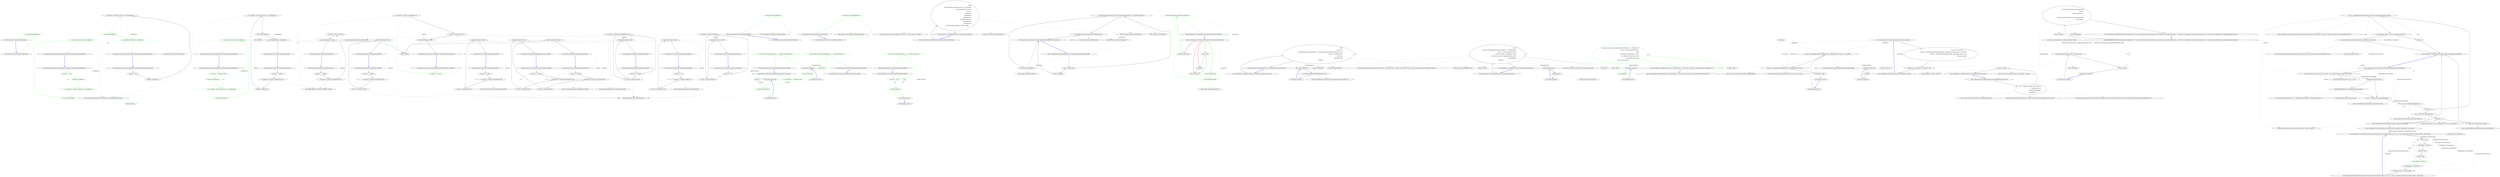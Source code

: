 digraph  {
d1 [cluster="Humanizer.Bytes.FluentCreation.Bits(long)", color=green, community=0, label="0: return ByteSize.FromBits(val);", span="11-11"];
d0 [cluster="Humanizer.Bytes.FluentCreation.Bits(long)", label="Entry Humanizer.Bytes.FluentCreation.Bits(long)", span="9-9"];
d2 [cluster="Humanizer.Bytes.FluentCreation.Bits(long)", label="Exit Humanizer.Bytes.FluentCreation.Bits(long)", span="9-9"];
d3 [cluster="Humanizer.Bytes.ByteSize.FromBits(long)", label="Entry Humanizer.Bytes.ByteSize.FromBits(long)", span="116-116"];
d5 [cluster="Humanizer.Bytes.FluentCreation.Bytes(double)", color=green, community=0, label="0: return ByteSize.FromBytes(val);", span="15-15"];
d4 [cluster="Humanizer.Bytes.FluentCreation.Bytes(double)", label="Entry Humanizer.Bytes.FluentCreation.Bytes(double)", span="13-13"];
d6 [cluster="Humanizer.Bytes.FluentCreation.Bytes(double)", label="Exit Humanizer.Bytes.FluentCreation.Bytes(double)", span="13-13"];
d7 [cluster="Humanizer.Bytes.ByteSize.FromBytes(double)", label="Entry Humanizer.Bytes.ByteSize.FromBytes(double)", span="121-121"];
d9 [cluster="Humanizer.Bytes.FluentCreation.Kilobytes(double)", color=green, community=0, label="0: return ByteSize.FromKiloBytes(val);", span="19-19"];
d8 [cluster="Humanizer.Bytes.FluentCreation.Kilobytes(double)", label="Entry Humanizer.Bytes.FluentCreation.Kilobytes(double)", span="17-17"];
d10 [cluster="Humanizer.Bytes.FluentCreation.Kilobytes(double)", label="Exit Humanizer.Bytes.FluentCreation.Kilobytes(double)", span="17-17"];
d11 [cluster="Humanizer.Bytes.ByteSize.FromKiloBytes(double)", label="Entry Humanizer.Bytes.ByteSize.FromKiloBytes(double)", span="126-126"];
m2_155 [cluster="System.Collections.Generic.IEnumerable<TSource>.Contains<TSource>(TSource)", file="OptionSpecification.cs", label="Entry System.Collections.Generic.IEnumerable<TSource>.Contains<TSource>(TSource)", span="0-0"];
m2_17 [cluster="Unk.SingleOrDefault", file="OptionSpecification.cs", label="Entry Unk.SingleOrDefault", span=""];
m2_92 [cluster="CommandLine.Core.ReflectionExtensions.IsMutable(System.Type)", file="OptionSpecification.cs", label="Entry CommandLine.Core.ReflectionExtensions.IsMutable(System.Type)", span="143-143"];
m2_93 [cluster="CommandLine.Core.ReflectionExtensions.IsMutable(System.Type)", file="OptionSpecification.cs", label="Func<bool> isMutable = () => {\r\n                var props = type.GetProperties(BindingFlags.Public | BindingFlags.Instance).Any(p => p.CanWrite);\r\n                var fields = type.GetFields(BindingFlags.Public | BindingFlags.Instance).Any();\r\n                return props || fields;\r\n            }", span="145-149"];
m2_94 [cluster="CommandLine.Core.ReflectionExtensions.IsMutable(System.Type)", file="OptionSpecification.cs", label="return type != typeof(object) ? isMutable() : true;", span="150-150"];
m2_95 [cluster="CommandLine.Core.ReflectionExtensions.IsMutable(System.Type)", file="OptionSpecification.cs", label="Exit CommandLine.Core.ReflectionExtensions.IsMutable(System.Type)", span="143-143"];
m2_102 [cluster="System.Type.GetFields(System.Reflection.BindingFlags)", file="OptionSpecification.cs", label="Entry System.Type.GetFields(System.Reflection.BindingFlags)", span="0-0"];
m2_152 [cluster="CommandLine.Core.ReflectionExtensions.IsPrimitiveEx(System.Type)", file="OptionSpecification.cs", label="Entry CommandLine.Core.ReflectionExtensions.IsPrimitiveEx(System.Type)", span="201-201"];
m2_153 [cluster="CommandLine.Core.ReflectionExtensions.IsPrimitiveEx(System.Type)", file="OptionSpecification.cs", label="return\r\n                   (type.GetTypeInfo().IsValueType && type != typeof(Guid))\r\n                || type.GetTypeInfo().IsPrimitive\r\n                || new [] { \r\n                     typeof(string)\r\n                    ,typeof(decimal)\r\n                    ,typeof(DateTime)\r\n                    ,typeof(DateTimeOffset)\r\n                    ,typeof(TimeSpan)\r\n                   }.Contains(type)\r\n                || Convert.GetTypeCode(type) != TypeCode.Object;", span="203-213"];
m2_154 [cluster="CommandLine.Core.ReflectionExtensions.IsPrimitiveEx(System.Type)", file="OptionSpecification.cs", label="Exit CommandLine.Core.ReflectionExtensions.IsPrimitiveEx(System.Type)", span="201-201"];
m2_6 [cluster="Unk.>", file="OptionSpecification.cs", label="Entry Unk.>", span=""];
m2_83 [cluster="CommandLine.Core.ReflectionExtensions.GetDefaultValue(System.Type)", file="OptionSpecification.cs", label="Entry CommandLine.Core.ReflectionExtensions.GetDefaultValue(System.Type)", span="134-134"];
m2_85 [cluster="CommandLine.Core.ReflectionExtensions.GetDefaultValue(System.Type)", file="OptionSpecification.cs", label="return e.Compile()();", span="140-140"];
m2_84 [cluster="CommandLine.Core.ReflectionExtensions.GetDefaultValue(System.Type)", file="OptionSpecification.cs", label="var e = Expression.Lambda<Func<object>>(\r\n                Expression.Convert(\r\n                    Expression.Default(type),\r\n                    typeof(object)))", span="136-139"];
m2_86 [cluster="CommandLine.Core.ReflectionExtensions.GetDefaultValue(System.Type)", file="OptionSpecification.cs", label="Exit CommandLine.Core.ReflectionExtensions.GetDefaultValue(System.Type)", span="134-134"];
m2_7 [cluster="Unk.Any", file="OptionSpecification.cs", label="Entry Unk.Any", span=""];
m2_8 [cluster="Unk.First", file="OptionSpecification.cs", label="Entry Unk.First", span=""];
m2_53 [cluster="Unk.Where", file="OptionSpecification.cs", label="Entry Unk.Where", span=""];
m2_26 [cluster="Unk.Create", file="OptionSpecification.cs", label="Entry Unk.Create", span=""];
m2_39 [cluster="System.Type.SafeGetInterfaces()", file="OptionSpecification.cs", label="Entry System.Type.SafeGetInterfaces()", span="66-66"];
m2_40 [cluster="System.Type.GetTypeInfo()", file="OptionSpecification.cs", label="Entry System.Type.GetTypeInfo()", span="218-218"];
m2_18 [cluster="Unk.ToMaybe", file="OptionSpecification.cs", label="Entry Unk.ToMaybe", span=""];
m2_4 [cluster="System.Collections.Generic.IEnumerable<TSource>.SelectMany<TSource, TResult>(System.Func<TSource, System.Collections.Generic.IEnumerable<TResult>>)", file="OptionSpecification.cs", label="Entry System.Collections.Generic.IEnumerable<TSource>.SelectMany<TSource, TResult>(System.Func<TSource, System.Collections.Generic.IEnumerable<TResult>>)", span="0-0"];
m2_14 [cluster="CommandLine.Core.ReflectionExtensions.GetVerbSpecification(System.Type)", file="OptionSpecification.cs", label="Entry CommandLine.Core.ReflectionExtensions.GetVerbSpecification(System.Type)", span="27-27"];
m2_15 [cluster="CommandLine.Core.ReflectionExtensions.GetVerbSpecification(System.Type)", file="OptionSpecification.cs", label="return\r\n                (from attr in\r\n                 type.FlattenHierarchy().SelectMany(x => x.GetCustomAttributes(typeof(VerbAttribute), true))\r\n                 let vattr = (VerbAttribute)attr\r\n                 select vattr)\r\n                    .SingleOrDefault()\r\n                    .ToMaybe();", span="29-35"];
m2_16 [cluster="CommandLine.Core.ReflectionExtensions.GetVerbSpecification(System.Type)", file="OptionSpecification.cs", label="Exit CommandLine.Core.ReflectionExtensions.GetVerbSpecification(System.Type)", span="27-27"];
m2_9 [cluster="Unk.selector", file="OptionSpecification.cs", label="Entry Unk.selector", span=""];
m2_55 [cluster="lambda expression", file="OptionSpecification.cs", label="Entry lambda expression", span="90-94"];
m2_10 [cluster="lambda expression", file="OptionSpecification.cs", label="Entry lambda expression", span="18-18"];
m2_11 [cluster="lambda expression", color=green, community=0, file="OptionSpecification.cs", label="0: x.GetProperties()", span="18-18"];
m2_12 [cluster="lambda expression", file="OptionSpecification.cs", label="Exit lambda expression", span="18-18"];
m2_97 [cluster="lambda expression", file="OptionSpecification.cs", label="var props = type.GetProperties(BindingFlags.Public | BindingFlags.Instance).Any(p => p.CanWrite)", span="146-146"];
m2_56 [cluster="lambda expression", file="OptionSpecification.cs", label="specProp.Property.SetValue(current, selector(specProp))", span="92-92"];
m2_28 [cluster="lambda expression", file="OptionSpecification.cs", label="x.GetProperties()", span="41-41"];
m2_19 [cluster="lambda expression", file="OptionSpecification.cs", label="Entry lambda expression", span="31-31"];
m2_27 [cluster="lambda expression", file="OptionSpecification.cs", label="Entry lambda expression", span="41-41"];
m2_96 [cluster="lambda expression", file="OptionSpecification.cs", label="Entry lambda expression", span="145-149"];
m2_98 [cluster="lambda expression", file="OptionSpecification.cs", label="var fields = type.GetFields(BindingFlags.Public | BindingFlags.Instance).Any()", span="147-147"];
m2_104 [cluster="lambda expression", file="OptionSpecification.cs", label="Entry lambda expression", span="146-146"];
m2_99 [cluster="lambda expression", file="OptionSpecification.cs", label="return props || fields;", span="148-148"];
m2_57 [cluster="lambda expression", file="OptionSpecification.cs", label="return instance;", span="93-93"];
m2_29 [cluster="lambda expression", file="OptionSpecification.cs", label="Exit lambda expression", span="41-41"];
m2_21 [cluster="lambda expression", file="OptionSpecification.cs", label="Exit lambda expression", span="31-31"];
m2_20 [cluster="lambda expression", file="OptionSpecification.cs", label="x.GetCustomAttributes(typeof(VerbAttribute), true)", span="31-31"];
m2_100 [cluster="lambda expression", file="OptionSpecification.cs", label="Exit lambda expression", span="145-149"];
m2_106 [cluster="lambda expression", file="OptionSpecification.cs", label="Exit lambda expression", span="146-146"];
m2_105 [cluster="lambda expression", file="OptionSpecification.cs", label="p.CanWrite", span="146-146"];
m2_58 [cluster="lambda expression", file="OptionSpecification.cs", label="Exit lambda expression", span="90-94"];
m2_103 [cluster="System.Collections.Generic.IEnumerable<TSource>.Any<TSource>()", file="OptionSpecification.cs", label="Entry System.Collections.Generic.IEnumerable<TSource>.Any<TSource>()", span="0-0"];
m2_22 [cluster="System.Reflection.MemberInfo.GetCustomAttributes(System.Type, bool)", file="OptionSpecification.cs", label="Entry System.Reflection.MemberInfo.GetCustomAttributes(System.Type, bool)", span="0-0"];
m2_91 [cluster="System.Func<TResult>.Invoke()", file="OptionSpecification.cs", label="Entry System.Func<TResult>.Invoke()", span="0-0"];
m2_87 [cluster="System.Linq.Expressions.Expression.Default(System.Type)", file="OptionSpecification.cs", label="Entry System.Linq.Expressions.Expression.Default(System.Type)", span="0-0"];
m2_88 [cluster="System.Linq.Expressions.Expression.Convert(System.Linq.Expressions.Expression, System.Type)", file="OptionSpecification.cs", label="Entry System.Linq.Expressions.Expression.Convert(System.Linq.Expressions.Expression, System.Type)", span="0-0"];
m2_107 [cluster="CommandLine.Core.ReflectionExtensions.CreateDefaultForImmutable(System.Type)", file="OptionSpecification.cs", label="Entry CommandLine.Core.ReflectionExtensions.CreateDefaultForImmutable(System.Type)", span="153-153"];
m2_110 [cluster="CommandLine.Core.ReflectionExtensions.CreateDefaultForImmutable(System.Type)", file="OptionSpecification.cs", label="type.GetTypeInfo().IsGenericType && type.GetGenericTypeDefinition() == typeof(IEnumerable<>)", span="159-159"];
m2_108 [cluster="CommandLine.Core.ReflectionExtensions.CreateDefaultForImmutable(System.Type)", file="OptionSpecification.cs", label="type == typeof(string)", span="155-155"];
m2_111 [cluster="CommandLine.Core.ReflectionExtensions.CreateDefaultForImmutable(System.Type)", file="OptionSpecification.cs", label="return type.GetGenericArguments()[0].CreateEmptyArray();", span="161-161"];
m2_112 [cluster="CommandLine.Core.ReflectionExtensions.CreateDefaultForImmutable(System.Type)", file="OptionSpecification.cs", label="return type.GetDefaultValue();", span="163-163"];
m2_109 [cluster="CommandLine.Core.ReflectionExtensions.CreateDefaultForImmutable(System.Type)", file="OptionSpecification.cs", label="return string.Empty;", span="157-157"];
m2_113 [cluster="CommandLine.Core.ReflectionExtensions.CreateDefaultForImmutable(System.Type)", file="OptionSpecification.cs", label="Exit CommandLine.Core.ReflectionExtensions.CreateDefaultForImmutable(System.Type)", span="153-153"];
m2_13 [cluster="System.Type.GetProperties()", file="OptionSpecification.cs", label="Entry System.Type.GetProperties()", span="0-0"];
m2_23 [cluster="CommandLine.Core.ReflectionExtensions.GetUsageData(System.Type)", file="OptionSpecification.cs", label="Entry CommandLine.Core.ReflectionExtensions.GetUsageData(System.Type)", span="38-38"];
m2_24 [cluster="CommandLine.Core.ReflectionExtensions.GetUsageData(System.Type)", file="OptionSpecification.cs", label="return\r\n                (from pi in type.FlattenHierarchy().SelectMany(x => x.GetProperties())\r\n                    let attrs = pi.GetCustomAttributes(true)\r\n                    where attrs.OfType<UsageAttribute>().Any()\r\n                    select Tuple.Create(pi, (UsageAttribute)attrs.First()))\r\n                        .SingleOrDefault()\r\n                        .ToMaybe();", span="40-46"];
m2_25 [cluster="CommandLine.Core.ReflectionExtensions.GetUsageData(System.Type)", file="OptionSpecification.cs", label="Exit CommandLine.Core.ReflectionExtensions.GetUsageData(System.Type)", span="38-38"];
m2_0 [cluster="CommandLine.Core.ReflectionExtensions.GetSpecifications<T>(System.Type, System.Func<System.Reflection.PropertyInfo, T>)", file="OptionSpecification.cs", label="Entry CommandLine.Core.ReflectionExtensions.GetSpecifications<T>(System.Type, System.Func<System.Reflection.PropertyInfo, T>)", span="16-16"];
m2_1 [cluster="CommandLine.Core.ReflectionExtensions.GetSpecifications<T>(System.Type, System.Func<System.Reflection.PropertyInfo, T>)", color=green, community=0, file="OptionSpecification.cs", label="0: return from pi in type.FlattenHierarchy().SelectMany(x => x.GetProperties())\r\n                   let attrs = pi.GetCustomAttributes(true)\r\n                   where\r\n                       attrs.OfType<OptionAttribute>().Any() ||\r\n                       attrs.OfType<ValueAttribute>().Any()\r\n                   group pi by pi.Name into g\r\n                   select selector(g.First());", span="18-24"];
m2_2 [cluster="CommandLine.Core.ReflectionExtensions.GetSpecifications<T>(System.Type, System.Func<System.Reflection.PropertyInfo, T>)", file="OptionSpecification.cs", label="Exit CommandLine.Core.ReflectionExtensions.GetSpecifications<T>(System.Type, System.Func<System.Reflection.PropertyInfo, T>)", span="16-16"];
m2_114 [cluster="System.Type.GetGenericTypeDefinition()", file="OptionSpecification.cs", label="Entry System.Type.GetGenericTypeDefinition()", span="0-0"];
m2_156 [cluster="System.Convert.GetTypeCode(object)", file="OptionSpecification.cs", label="Entry System.Convert.GetTypeCode(object)", span="0-0"];
m2_89 [cluster="System.Linq.Expressions.Expression.Lambda<TDelegate>(System.Linq.Expressions.Expression, params System.Linq.Expressions.ParameterExpression[])", file="OptionSpecification.cs", label="Entry System.Linq.Expressions.Expression.Lambda<TDelegate>(System.Linq.Expressions.Expression, params System.Linq.Expressions.ParameterExpression[])", span="0-0"];
m2_116 [cluster="System.Type.CreateEmptyArray()", file="OptionSpecification.cs", label="Entry System.Type.CreateEmptyArray()", span="129-129"];
m2_117 [cluster="System.Type.GetDefaultValue()", file="OptionSpecification.cs", label="Entry System.Type.GetDefaultValue()", span="134-134"];
m2_115 [cluster="System.Type.GetGenericArguments()", file="OptionSpecification.cs", label="Entry System.Type.GetGenericArguments()", span="0-0"];
m2_101 [cluster="System.Type.GetProperties(System.Reflection.BindingFlags)", file="OptionSpecification.cs", label="Entry System.Type.GetProperties(System.Reflection.BindingFlags)", span="0-0"];
m2_5 [cluster="System.Reflection.MemberInfo.GetCustomAttributes(bool)", file="OptionSpecification.cs", label="Entry System.Reflection.MemberInfo.GetCustomAttributes(bool)", span="0-0"];
m2_54 [cluster="Unk.Aggregate", file="OptionSpecification.cs", label="Entry Unk.Aggregate", span=""];
m2_50 [cluster="CommandLine.Core.ReflectionExtensions.SetProperties<T>(T, System.Collections.Generic.IEnumerable<CommandLine.Core.SpecificationProperty>, System.Func<CommandLine.Core.SpecificationProperty, bool>, System.Func<CommandLine.Core.SpecificationProperty, object>)", file="OptionSpecification.cs", label="Entry CommandLine.Core.ReflectionExtensions.SetProperties<T>(T, System.Collections.Generic.IEnumerable<CommandLine.Core.SpecificationProperty>, System.Func<CommandLine.Core.SpecificationProperty, bool>, System.Func<CommandLine.Core.SpecificationProperty, object>)", span="82-82"];
m2_51 [cluster="CommandLine.Core.ReflectionExtensions.SetProperties<T>(T, System.Collections.Generic.IEnumerable<CommandLine.Core.SpecificationProperty>, System.Func<CommandLine.Core.SpecificationProperty, bool>, System.Func<CommandLine.Core.SpecificationProperty, object>)", file="OptionSpecification.cs", label="return specProps.Where(predicate).Aggregate(\r\n                instance,\r\n                (current, specProp) =>\r\n                    {\r\n                        specProp.Property.SetValue(current, selector(specProp));\r\n                        return instance;\r\n                    });", span="88-94"];
m2_52 [cluster="CommandLine.Core.ReflectionExtensions.SetProperties<T>(T, System.Collections.Generic.IEnumerable<CommandLine.Core.SpecificationProperty>, System.Func<CommandLine.Core.SpecificationProperty, bool>, System.Func<CommandLine.Core.SpecificationProperty, object>)", file="OptionSpecification.cs", label="Exit CommandLine.Core.ReflectionExtensions.SetProperties<T>(T, System.Collections.Generic.IEnumerable<CommandLine.Core.SpecificationProperty>, System.Func<CommandLine.Core.SpecificationProperty, bool>, System.Func<CommandLine.Core.SpecificationProperty, object>)", span="82-82"];
m2_30 [cluster="CommandLine.Core.ReflectionExtensions.FlattenHierarchy(System.Type)", file="OptionSpecification.cs", label="Entry CommandLine.Core.ReflectionExtensions.FlattenHierarchy(System.Type)", span="49-49"];
m2_35 [cluster="CommandLine.Core.ReflectionExtensions.FlattenHierarchy(System.Type)", color=green, community=0, file="OptionSpecification.cs", label="1: yield return @interface;", span="58-58"];
m2_34 [cluster="CommandLine.Core.ReflectionExtensions.FlattenHierarchy(System.Type)", color=green, community=0, file="OptionSpecification.cs", label="0: type.SafeGetInterfaces()", span="56-56"];
m2_33 [cluster="CommandLine.Core.ReflectionExtensions.FlattenHierarchy(System.Type)", file="OptionSpecification.cs", label="yield return type;", span="55-55"];
m2_36 [cluster="CommandLine.Core.ReflectionExtensions.FlattenHierarchy(System.Type)", color=green, community=0, file="OptionSpecification.cs", label="0: FlattenHierarchy(type.GetTypeInfo().BaseType)", span="60-60"];
m2_37 [cluster="CommandLine.Core.ReflectionExtensions.FlattenHierarchy(System.Type)", file="OptionSpecification.cs", label="yield return @interface;", span="62-62"];
m2_31 [cluster="CommandLine.Core.ReflectionExtensions.FlattenHierarchy(System.Type)", file="OptionSpecification.cs", label="type == null", span="51-51"];
m2_32 [cluster="CommandLine.Core.ReflectionExtensions.FlattenHierarchy(System.Type)", file="OptionSpecification.cs", label="yield break;", span="53-53"];
m2_38 [cluster="CommandLine.Core.ReflectionExtensions.FlattenHierarchy(System.Type)", file="OptionSpecification.cs", label="Exit CommandLine.Core.ReflectionExtensions.FlattenHierarchy(System.Type)", span="49-49"];
m2_59 [cluster="Unk.SetValue", file="OptionSpecification.cs", label="Entry Unk.SetValue", span=""];
m2_3 [cluster="System.Type.FlattenHierarchy()", file="OptionSpecification.cs", label="Entry System.Type.FlattenHierarchy()", span="49-49"];
m2_90 [cluster="System.Linq.Expressions.Expression<TDelegate>.Compile()", file="OptionSpecification.cs", label="Entry System.Linq.Expressions.Expression<TDelegate>.Compile()", span="0-0"];
m2_162 [file="OptionSpecification.cs", label="System.Type", span=""];
m2_160 [file="OptionSpecification.cs", label="System.Func<CommandLine.Core.SpecificationProperty, object>", span=""];
m2_161 [file="OptionSpecification.cs", label=T, span=""];
m3_32 [cluster="CommandLine.Core.OptionSpecification.FromAttribute(CommandLine.OptionAttribute, System.Type, System.Collections.Generic.IEnumerable<string>)", file="Specification.cs", label="Entry CommandLine.Core.OptionSpecification.FromAttribute(CommandLine.OptionAttribute, System.Type, System.Collections.Generic.IEnumerable<string>)", span="27-27"];
m3_30 [cluster="System.Collections.Generic.IEnumerable<TSource>.Count<TSource>()", file="Specification.cs", label="Entry System.Collections.Generic.IEnumerable<TSource>.Count<TSource>()", span="0-0"];
m3_29 [cluster="System.Collections.IEnumerable.OfType<TResult>()", file="Specification.cs", label="Entry System.Collections.IEnumerable.OfType<TResult>()", span="0-0"];
m3_0 [cluster="CommandLine.Core.Specification.Specification(CommandLine.Core.SpecificationType, bool, int, int, string, CommandLine.Infrastructure.Maybe<object>, System.Type)", file="Specification.cs", label="Entry CommandLine.Core.Specification.Specification(CommandLine.Core.SpecificationType, bool, int, int, string, CommandLine.Infrastructure.Maybe<object>, System.Type)", span="28-28"];
m3_1 [cluster="CommandLine.Core.Specification.Specification(CommandLine.Core.SpecificationType, bool, int, int, string, CommandLine.Infrastructure.Maybe<object>, System.Type)", file="Specification.cs", label="this.tag = tag", span="30-30"];
m3_2 [cluster="CommandLine.Core.Specification.Specification(CommandLine.Core.SpecificationType, bool, int, int, string, CommandLine.Infrastructure.Maybe<object>, System.Type)", file="Specification.cs", label="this.required = required", span="31-31"];
m3_3 [cluster="CommandLine.Core.Specification.Specification(CommandLine.Core.SpecificationType, bool, int, int, string, CommandLine.Infrastructure.Maybe<object>, System.Type)", file="Specification.cs", label="this.min = min", span="32-32"];
m3_4 [cluster="CommandLine.Core.Specification.Specification(CommandLine.Core.SpecificationType, bool, int, int, string, CommandLine.Infrastructure.Maybe<object>, System.Type)", file="Specification.cs", label="this.max = max", span="33-33"];
m3_5 [cluster="CommandLine.Core.Specification.Specification(CommandLine.Core.SpecificationType, bool, int, int, string, CommandLine.Infrastructure.Maybe<object>, System.Type)", color=green, community=0, file="Specification.cs", label="0: this.separator = separator", span="34-34"];
m3_6 [cluster="CommandLine.Core.Specification.Specification(CommandLine.Core.SpecificationType, bool, int, int, string, CommandLine.Infrastructure.Maybe<object>, System.Type)", file="Specification.cs", label="this.defaultValue = defaultValue", span="35-35"];
m3_7 [cluster="CommandLine.Core.Specification.Specification(CommandLine.Core.SpecificationType, bool, int, int, string, CommandLine.Infrastructure.Maybe<object>, System.Type)", file="Specification.cs", label="this.conversionType = conversionType", span="36-36"];
m3_8 [cluster="CommandLine.Core.Specification.Specification(CommandLine.Core.SpecificationType, bool, int, int, string, CommandLine.Infrastructure.Maybe<object>, System.Type)", file="Specification.cs", label="Exit CommandLine.Core.Specification.Specification(CommandLine.Core.SpecificationType, bool, int, int, string, CommandLine.Infrastructure.Maybe<object>, System.Type)", span="28-28"];
m3_27 [cluster="System.Collections.Generic.List<T>.AddRange(System.Collections.Generic.IEnumerable<T>)", file="Specification.cs", label="Entry System.Collections.Generic.List<T>.AddRange(System.Collections.Generic.IEnumerable<T>)", span="0-0"];
m3_34 [cluster="CommandLine.Core.OptionSpecification.WithLongName(string, System.Collections.Generic.IEnumerable<string>)", file="Specification.cs", label="Entry CommandLine.Core.OptionSpecification.WithLongName(string, System.Collections.Generic.IEnumerable<string>)", span="25-25"];
m3_35 [cluster="CommandLine.Core.ValueSpecification.FromAttribute(CommandLine.ValueAttribute, System.Type)", file="Specification.cs", label="Entry CommandLine.Core.ValueSpecification.FromAttribute(CommandLine.ValueAttribute, System.Type)", span="17-17"];
m3_26 [cluster="System.Enum.GetNames(System.Type)", file="Specification.cs", label="Entry System.Enum.GetNames(System.Type)", span="0-0"];
m3_33 [cluster="string.ToLowerInvariant()", file="Specification.cs", label="Entry string.ToLowerInvariant()", span="0-0"];
m3_9 [cluster="CommandLine.Core.Specification.FromProperty(System.Reflection.PropertyInfo)", file="Specification.cs", label="Entry CommandLine.Core.Specification.FromProperty(System.Reflection.PropertyInfo)", span="74-74"];
m3_10 [cluster="CommandLine.Core.Specification.FromProperty(System.Reflection.PropertyInfo)", file="Specification.cs", label="System.Collections.Generic.List<string> enumList = new System.Collections.Generic.List<string>()", span="76-76"];
m3_11 [cluster="CommandLine.Core.Specification.FromProperty(System.Reflection.PropertyInfo)", file="Specification.cs", label="property.PropertyType.IsEnum", span="77-77"];
m3_12 [cluster="CommandLine.Core.Specification.FromProperty(System.Reflection.PropertyInfo)", file="Specification.cs", label="enumList.AddRange(Enum.GetNames(property.PropertyType))", span="79-79"];
m3_13 [cluster="CommandLine.Core.Specification.FromProperty(System.Reflection.PropertyInfo)", file="Specification.cs", label="var attrs = property.GetCustomAttributes(true)", span="82-82"];
m3_16 [cluster="CommandLine.Core.Specification.FromProperty(System.Reflection.PropertyInfo)", file="Specification.cs", label="var spec = OptionSpecification.FromAttribute(oa.Single(), property.PropertyType, enumList)", span="86-86"];
m3_18 [cluster="CommandLine.Core.Specification.FromProperty(System.Reflection.PropertyInfo)", file="Specification.cs", label="return spec.WithLongName(property.Name.ToLowerInvariant(), enumList);", span="89-89"];
m3_22 [cluster="CommandLine.Core.Specification.FromProperty(System.Reflection.PropertyInfo)", file="Specification.cs", label="return ValueSpecification.FromAttribute(va.Single(), property.PropertyType);", span="97-97"];
m3_14 [cluster="CommandLine.Core.Specification.FromProperty(System.Reflection.PropertyInfo)", file="Specification.cs", label="var oa = attrs.OfType<OptionAttribute>()", span="83-83"];
m3_20 [cluster="CommandLine.Core.Specification.FromProperty(System.Reflection.PropertyInfo)", file="Specification.cs", label="var va = attrs.OfType<ValueAttribute>()", span="94-94"];
m3_15 [cluster="CommandLine.Core.Specification.FromProperty(System.Reflection.PropertyInfo)", file="Specification.cs", label="oa.Count() == 1", span="84-84"];
m3_17 [cluster="CommandLine.Core.Specification.FromProperty(System.Reflection.PropertyInfo)", file="Specification.cs", label="spec.ShortName.Length == 0 && spec.LongName.Length == 0", span="87-87"];
m3_19 [cluster="CommandLine.Core.Specification.FromProperty(System.Reflection.PropertyInfo)", file="Specification.cs", label="return spec;", span="91-91"];
m3_21 [cluster="CommandLine.Core.Specification.FromProperty(System.Reflection.PropertyInfo)", file="Specification.cs", label="va.Count() == 1", span="95-95"];
m3_23 [cluster="CommandLine.Core.Specification.FromProperty(System.Reflection.PropertyInfo)", file="Specification.cs", label="throw new InvalidOperationException();", span="100-100"];
m3_24 [cluster="CommandLine.Core.Specification.FromProperty(System.Reflection.PropertyInfo)", file="Specification.cs", label="Exit CommandLine.Core.Specification.FromProperty(System.Reflection.PropertyInfo)", span="74-74"];
m3_36 [cluster="System.InvalidOperationException.InvalidOperationException()", file="Specification.cs", label="Entry System.InvalidOperationException.InvalidOperationException()", span="0-0"];
m3_28 [cluster="System.Reflection.MemberInfo.GetCustomAttributes(bool)", file="Specification.cs", label="Entry System.Reflection.MemberInfo.GetCustomAttributes(bool)", span="0-0"];
m3_31 [cluster="System.Collections.Generic.IEnumerable<TSource>.Single<TSource>()", file="Specification.cs", label="Entry System.Collections.Generic.IEnumerable<TSource>.Single<TSource>()", span="0-0"];
m3_25 [cluster="System.Collections.Generic.List<T>.List()", file="Specification.cs", label="Entry System.Collections.Generic.List<T>.List()", span="0-0"];
m3_37 [file="Specification.cs", label="CommandLine.Core.Specification", span=""];
m4_0 [cluster="Humanizer.Tests.Bytes.ParsingMethods.Parse()", file="Tokenizer.cs", label="Entry Humanizer.Tests.Bytes.ParsingMethods.Parse()", span="10-10"];
m4_4 [cluster="Humanizer.Tests.Bytes.ParsingMethods.Parse()", file="Tokenizer.cs", label="Assert.Equal(expected, result)", span="17-17"];
m4_3 [cluster="Humanizer.Tests.Bytes.ParsingMethods.Parse()", file="Tokenizer.cs", label="var result = ByteSize.Parse(val)", span="15-15"];
m4_2 [cluster="Humanizer.Tests.Bytes.ParsingMethods.Parse()", file="Tokenizer.cs", label="var expected = ByteSize.FromKiloBytes(1020)", span="13-13"];
m4_1 [cluster="Humanizer.Tests.Bytes.ParsingMethods.Parse()", file="Tokenizer.cs", label="string val = ''1020KB''", span="12-12"];
m4_5 [cluster="Humanizer.Tests.Bytes.ParsingMethods.Parse()", file="Tokenizer.cs", label="Exit Humanizer.Tests.Bytes.ParsingMethods.Parse()", span="10-10"];
m4_49 [cluster="Humanizer.Tests.Bytes.ParsingMethods.TryParseWorksWithLotsOfSpaces()", file="Tokenizer.cs", label="Entry Humanizer.Tests.Bytes.ParsingMethods.TryParseWorksWithLotsOfSpaces()", span="82-82"];
m4_50 [cluster="Humanizer.Tests.Bytes.ParsingMethods.TryParseWorksWithLotsOfSpaces()", color=green, community=0, file="Tokenizer.cs", label="0: string val = '' 100 KB ''", span="84-84"];
m4_51 [cluster="Humanizer.Tests.Bytes.ParsingMethods.TryParseWorksWithLotsOfSpaces()", file="Tokenizer.cs", label="var expected = ByteSize.FromKiloBytes(100)", span="85-85"];
m4_52 [cluster="Humanizer.Tests.Bytes.ParsingMethods.TryParseWorksWithLotsOfSpaces()", file="Tokenizer.cs", label="var result = ByteSize.Parse(val)", span="87-87"];
m4_53 [cluster="Humanizer.Tests.Bytes.ParsingMethods.TryParseWorksWithLotsOfSpaces()", file="Tokenizer.cs", label="Assert.Equal(expected, result)", span="89-89"];
m4_54 [cluster="Humanizer.Tests.Bytes.ParsingMethods.TryParseWorksWithLotsOfSpaces()", file="Tokenizer.cs", label="Exit Humanizer.Tests.Bytes.ParsingMethods.TryParseWorksWithLotsOfSpaces()", span="82-82"];
m4_18 [cluster="Unk.True", file="Tokenizer.cs", label="Entry Unk.True", span=""];
m4_59 [cluster="Unk.>", file="Tokenizer.cs", label="Entry Unk.>", span=""];
m4_34 [cluster="Humanizer.Bytes.ByteSize.ByteSize()", file="Tokenizer.cs", label="Entry Humanizer.Bytes.ByteSize.ByteSize()", span="31-31"];
m4_70 [cluster="Humanizer.Tests.Bytes.ParsingMethods.ParseThrowsOnNull()", file="Tokenizer.cs", label="Entry Humanizer.Tests.Bytes.ParsingMethods.ParseThrowsOnNull()", span="111-111"];
m4_71 [cluster="Humanizer.Tests.Bytes.ParsingMethods.ParseThrowsOnNull()", color=green, community=0, file="Tokenizer.cs", label="0: Assert.Throws<ArgumentNullException>(() => { ByteSize.Parse(null); })", span="113-113"];
m4_72 [cluster="Humanizer.Tests.Bytes.ParsingMethods.ParseThrowsOnNull()", file="Tokenizer.cs", label="Exit Humanizer.Tests.Bytes.ParsingMethods.ParseThrowsOnNull()", span="111-111"];
m4_115 [cluster="Humanizer.Bytes.ByteSize.FromTeraBytes(double)", file="Tokenizer.cs", label="Entry Humanizer.Bytes.ByteSize.FromTeraBytes(double)", span="141-141"];
m4_35 [cluster="Humanizer.Tests.Bytes.ParsingMethods.TryParseReturnsFalseOnMissingMagnitude()", file="Tokenizer.cs", label="Entry Humanizer.Tests.Bytes.ParsingMethods.TryParseReturnsFalseOnMissingMagnitude()", span="58-58"];
m4_36 [cluster="Humanizer.Tests.Bytes.ParsingMethods.TryParseReturnsFalseOnMissingMagnitude()", color=green, community=0, file="Tokenizer.cs", label="0: string val = ''1000''", span="60-60"];
m4_37 [cluster="Humanizer.Tests.Bytes.ParsingMethods.TryParseReturnsFalseOnMissingMagnitude()", color=green, community=0, file="Tokenizer.cs", label="0: ByteSize resultByteSize", span="62-62"];
m4_38 [cluster="Humanizer.Tests.Bytes.ParsingMethods.TryParseReturnsFalseOnMissingMagnitude()", color=green, community=0, file="Tokenizer.cs", label="0: var resultBool = ByteSize.TryParse(val, out resultByteSize)", span="63-63"];
m4_39 [cluster="Humanizer.Tests.Bytes.ParsingMethods.TryParseReturnsFalseOnMissingMagnitude()", color=green, community=0, file="Tokenizer.cs", label="0: Assert.False(resultBool)", span="65-65"];
m4_40 [cluster="Humanizer.Tests.Bytes.ParsingMethods.TryParseReturnsFalseOnMissingMagnitude()", color=green, community=0, file="Tokenizer.cs", label="0: Assert.Equal(new ByteSize(), resultByteSize)", span="66-66"];
m4_41 [cluster="Humanizer.Tests.Bytes.ParsingMethods.TryParseReturnsFalseOnMissingMagnitude()", file="Tokenizer.cs", label="Exit Humanizer.Tests.Bytes.ParsingMethods.TryParseReturnsFalseOnMissingMagnitude()", span="58-58"];
m4_90 [cluster="Humanizer.Tests.Bytes.ParsingMethods.ParseKB()", file="Tokenizer.cs", label="Entry Humanizer.Tests.Bytes.ParsingMethods.ParseKB()", span="141-141"];
m4_94 [cluster="Humanizer.Tests.Bytes.ParsingMethods.ParseKB()", file="Tokenizer.cs", label="Assert.Equal(expected, result)", span="148-148"];
m4_93 [cluster="Humanizer.Tests.Bytes.ParsingMethods.ParseKB()", file="Tokenizer.cs", label="var result = ByteSize.Parse(val)", span="146-146"];
m4_92 [cluster="Humanizer.Tests.Bytes.ParsingMethods.ParseKB()", file="Tokenizer.cs", label="var expected = ByteSize.FromKiloBytes(1020)", span="144-144"];
m4_91 [cluster="Humanizer.Tests.Bytes.ParsingMethods.ParseKB()", file="Tokenizer.cs", label="string val = ''1020KB''", span="143-143"];
m4_95 [cluster="Humanizer.Tests.Bytes.ParsingMethods.ParseKB()", file="Tokenizer.cs", label="Exit Humanizer.Tests.Bytes.ParsingMethods.ParseKB()", span="141-141"];
m4_73 [cluster="lambda expression", file="Tokenizer.cs", label="Entry lambda expression", span="113-113"];
m4_61 [cluster="lambda expression", color=green, community=0, file="Tokenizer.cs", label="0: ByteSize.Parse(val)", span="97-97"];
m4_60 [cluster="lambda expression", file="Tokenizer.cs", label="Entry lambda expression", span="97-97"];
m4_62 [cluster="lambda expression", file="Tokenizer.cs", label="Exit lambda expression", span="97-97"];
m4_68 [cluster="lambda expression", color=green, community=0, file="Tokenizer.cs", label="0: ByteSize.Parse(badValue)", span="107-107"];
m4_67 [cluster="lambda expression", file="Tokenizer.cs", label="Entry lambda expression", span="107-107"];
m4_69 [cluster="lambda expression", file="Tokenizer.cs", label="Exit lambda expression", span="107-107"];
m4_74 [cluster="lambda expression", color=green, community=0, file="Tokenizer.cs", label="0: ByteSize.Parse(null)", span="113-113"];
m4_75 [cluster="lambda expression", file="Tokenizer.cs", label="Exit lambda expression", span="113-113"];
m4_25 [cluster="Humanizer.Bytes.ByteSize.FromMegaBytes(double)", file="Tokenizer.cs", label="Entry Humanizer.Bytes.ByteSize.FromMegaBytes(double)", span="131-131"];
m4_26 [cluster="Humanizer.Tests.Bytes.ParsingMethods.TryParseReturnsFalseOnBadValue()", file="Tokenizer.cs", label="Entry Humanizer.Tests.Bytes.ParsingMethods.TryParseReturnsFalseOnBadValue()", span="46-46"];
m4_27 [cluster="Humanizer.Tests.Bytes.ParsingMethods.TryParseReturnsFalseOnBadValue()", color=green, community=0, file="Tokenizer.cs", label="0: string val = ''Unexpected Value''", span="48-48"];
m4_28 [cluster="Humanizer.Tests.Bytes.ParsingMethods.TryParseReturnsFalseOnBadValue()", color=green, community=0, file="Tokenizer.cs", label="0: ByteSize resultByteSize", span="50-50"];
m4_29 [cluster="Humanizer.Tests.Bytes.ParsingMethods.TryParseReturnsFalseOnBadValue()", color=green, community=0, file="Tokenizer.cs", label="0: var resultBool = ByteSize.TryParse(val, out resultByteSize)", span="51-51"];
m4_30 [cluster="Humanizer.Tests.Bytes.ParsingMethods.TryParseReturnsFalseOnBadValue()", color=green, community=0, file="Tokenizer.cs", label="0: Assert.False(resultBool)", span="53-53"];
m4_31 [cluster="Humanizer.Tests.Bytes.ParsingMethods.TryParseReturnsFalseOnBadValue()", color=green, community=0, file="Tokenizer.cs", label="0: Assert.Equal(new ByteSize(), resultByteSize)", span="54-54"];
m4_32 [cluster="Humanizer.Tests.Bytes.ParsingMethods.TryParseReturnsFalseOnBadValue()", file="Tokenizer.cs", label="Exit Humanizer.Tests.Bytes.ParsingMethods.TryParseReturnsFalseOnBadValue()", span="46-46"];
m4_33 [cluster="Unk.False", file="Tokenizer.cs", label="Entry Unk.False", span=""];
m4_7 [cluster="Humanizer.Bytes.ByteSize.Parse(string)", file="Tokenizer.cs", label="Entry Humanizer.Bytes.ByteSize.Parse(string)", span="382-382"];
m4_17 [cluster="Humanizer.Bytes.ByteSize.TryParse(string, out Humanizer.Bytes.ByteSize)", file="Tokenizer.cs", label="Entry Humanizer.Bytes.ByteSize.TryParse(string, out Humanizer.Bytes.ByteSize)", span="303-303"];
m4_109 [cluster="Humanizer.Tests.Bytes.ParsingMethods.ParseTB()", file="Tokenizer.cs", label="Entry Humanizer.Tests.Bytes.ParsingMethods.ParseTB()", span="174-174"];
m4_113 [cluster="Humanizer.Tests.Bytes.ParsingMethods.ParseTB()", file="Tokenizer.cs", label="Assert.Equal(expected, result)", span="181-181"];
m4_112 [cluster="Humanizer.Tests.Bytes.ParsingMethods.ParseTB()", file="Tokenizer.cs", label="var result = ByteSize.Parse(val)", span="179-179"];
m4_111 [cluster="Humanizer.Tests.Bytes.ParsingMethods.ParseTB()", file="Tokenizer.cs", label="var expected = ByteSize.FromTeraBytes(100)", span="177-177"];
m4_110 [cluster="Humanizer.Tests.Bytes.ParsingMethods.ParseTB()", file="Tokenizer.cs", label="string val = ''100TB''", span="176-176"];
m4_114 [cluster="Humanizer.Tests.Bytes.ParsingMethods.ParseTB()", file="Tokenizer.cs", label="Exit Humanizer.Tests.Bytes.ParsingMethods.ParseTB()", span="174-174"];
m4_9 [cluster="Humanizer.Tests.Bytes.ParsingMethods.TryParse()", file="Tokenizer.cs", label="Entry Humanizer.Tests.Bytes.ParsingMethods.TryParse()", span="21-21"];
m4_13 [cluster="Humanizer.Tests.Bytes.ParsingMethods.TryParse()", file="Tokenizer.cs", label="var resultBool = ByteSize.TryParse(val, out resultByteSize)", span="27-27"];
m4_15 [cluster="Humanizer.Tests.Bytes.ParsingMethods.TryParse()", file="Tokenizer.cs", label="Assert.Equal(expected, resultByteSize)", span="30-30"];
m4_10 [cluster="Humanizer.Tests.Bytes.ParsingMethods.TryParse()", file="Tokenizer.cs", label="string val = ''1020KB''", span="23-23"];
m4_12 [cluster="Humanizer.Tests.Bytes.ParsingMethods.TryParse()", file="Tokenizer.cs", label="ByteSize resultByteSize", span="26-26"];
m4_14 [cluster="Humanizer.Tests.Bytes.ParsingMethods.TryParse()", file="Tokenizer.cs", label="Assert.True(resultBool)", span="29-29"];
m4_11 [cluster="Humanizer.Tests.Bytes.ParsingMethods.TryParse()", file="Tokenizer.cs", label="var expected = ByteSize.FromKiloBytes(1020)", span="24-24"];
m4_16 [cluster="Humanizer.Tests.Bytes.ParsingMethods.TryParse()", file="Tokenizer.cs", label="Exit Humanizer.Tests.Bytes.ParsingMethods.TryParse()", span="21-21"];
m4_19 [cluster="Humanizer.Tests.Bytes.ParsingMethods.ParseDecimalMB()", file="Tokenizer.cs", label="Entry Humanizer.Tests.Bytes.ParsingMethods.ParseDecimalMB()", span="34-34"];
m4_23 [cluster="Humanizer.Tests.Bytes.ParsingMethods.ParseDecimalMB()", file="Tokenizer.cs", label="Assert.Equal(expected, result)", span="41-41"];
m4_22 [cluster="Humanizer.Tests.Bytes.ParsingMethods.ParseDecimalMB()", file="Tokenizer.cs", label="var result = ByteSize.Parse(val)", span="39-39"];
m4_21 [cluster="Humanizer.Tests.Bytes.ParsingMethods.ParseDecimalMB()", file="Tokenizer.cs", label="var expected = ByteSize.FromMegaBytes(100.5)", span="37-37"];
m4_20 [cluster="Humanizer.Tests.Bytes.ParsingMethods.ParseDecimalMB()", file="Tokenizer.cs", label="string val = ''100.5MB''", span="36-36"];
m4_24 [cluster="Humanizer.Tests.Bytes.ParsingMethods.ParseDecimalMB()", file="Tokenizer.cs", label="Exit Humanizer.Tests.Bytes.ParsingMethods.ParseDecimalMB()", span="34-34"];
m4_96 [cluster="Humanizer.Tests.Bytes.ParsingMethods.ParseMB()", file="Tokenizer.cs", label="Entry Humanizer.Tests.Bytes.ParsingMethods.ParseMB()", span="152-152"];
m4_100 [cluster="Humanizer.Tests.Bytes.ParsingMethods.ParseMB()", file="Tokenizer.cs", label="Assert.Equal(expected, result)", span="159-159"];
m4_99 [cluster="Humanizer.Tests.Bytes.ParsingMethods.ParseMB()", file="Tokenizer.cs", label="var result = ByteSize.Parse(val)", span="157-157"];
m4_98 [cluster="Humanizer.Tests.Bytes.ParsingMethods.ParseMB()", file="Tokenizer.cs", label="var expected = ByteSize.FromMegaBytes(1000)", span="155-155"];
m4_97 [cluster="Humanizer.Tests.Bytes.ParsingMethods.ParseMB()", file="Tokenizer.cs", label="string val = ''1000MB''", span="154-154"];
m4_101 [cluster="Humanizer.Tests.Bytes.ParsingMethods.ParseMB()", file="Tokenizer.cs", label="Exit Humanizer.Tests.Bytes.ParsingMethods.ParseMB()", span="152-152"];
m4_76 [cluster="Humanizer.Tests.Bytes.ParsingMethods.ParseBits()", file="Tokenizer.cs", label="Entry Humanizer.Tests.Bytes.ParsingMethods.ParseBits()", span="119-119"];
m4_80 [cluster="Humanizer.Tests.Bytes.ParsingMethods.ParseBits()", file="Tokenizer.cs", label="Assert.Equal(expected, result)", span="126-126"];
m4_79 [cluster="Humanizer.Tests.Bytes.ParsingMethods.ParseBits()", file="Tokenizer.cs", label="var result = ByteSize.Parse(val)", span="124-124"];
m4_78 [cluster="Humanizer.Tests.Bytes.ParsingMethods.ParseBits()", file="Tokenizer.cs", label="var expected = ByteSize.FromBits(1)", span="122-122"];
m4_77 [cluster="Humanizer.Tests.Bytes.ParsingMethods.ParseBits()", file="Tokenizer.cs", label="string val = ''1b''", span="121-121"];
m4_81 [cluster="Humanizer.Tests.Bytes.ParsingMethods.ParseBits()", file="Tokenizer.cs", label="Exit Humanizer.Tests.Bytes.ParsingMethods.ParseBits()", span="119-119"];
m4_42 [cluster="Humanizer.Tests.Bytes.ParsingMethods.TryParseReturnsFalseOnMissingValue()", file="Tokenizer.cs", label="Entry Humanizer.Tests.Bytes.ParsingMethods.TryParseReturnsFalseOnMissingValue()", span="70-70"];
m4_46 [cluster="Humanizer.Tests.Bytes.ParsingMethods.TryParseReturnsFalseOnMissingValue()", color=green, community=0, file="Tokenizer.cs", label="0: Assert.False(resultBool)", span="77-77"];
m4_45 [cluster="Humanizer.Tests.Bytes.ParsingMethods.TryParseReturnsFalseOnMissingValue()", file="Tokenizer.cs", label="var resultBool = ByteSize.TryParse(val, out resultByteSize)", span="75-75"];
m4_47 [cluster="Humanizer.Tests.Bytes.ParsingMethods.TryParseReturnsFalseOnMissingValue()", color=green, community=0, file="Tokenizer.cs", label="0: Assert.Equal(new ByteSize(), resultByteSize)", span="78-78"];
m4_43 [cluster="Humanizer.Tests.Bytes.ParsingMethods.TryParseReturnsFalseOnMissingValue()", file="Tokenizer.cs", label="string val = ''KB''", span="72-72"];
m4_44 [cluster="Humanizer.Tests.Bytes.ParsingMethods.TryParseReturnsFalseOnMissingValue()", file="Tokenizer.cs", label="ByteSize resultByteSize", span="74-74"];
m4_48 [cluster="Humanizer.Tests.Bytes.ParsingMethods.TryParseReturnsFalseOnMissingValue()", file="Tokenizer.cs", label="Exit Humanizer.Tests.Bytes.ParsingMethods.TryParseReturnsFalseOnMissingValue()", span="70-70"];
m4_89 [cluster="Humanizer.Bytes.ByteSize.FromBytes(double)", file="Tokenizer.cs", label="Entry Humanizer.Bytes.ByteSize.FromBytes(double)", span="121-121"];
m4_6 [cluster="Humanizer.Bytes.ByteSize.FromKiloBytes(double)", file="Tokenizer.cs", label="Entry Humanizer.Bytes.ByteSize.FromKiloBytes(double)", span="126-126"];
m4_108 [cluster="Humanizer.Bytes.ByteSize.FromGigaBytes(double)", file="Tokenizer.cs", label="Entry Humanizer.Bytes.ByteSize.FromGigaBytes(double)", span="136-136"];
m4_8 [cluster="Unk.Equal", file="Tokenizer.cs", label="Entry Unk.Equal", span=""];
m4_63 [cluster="Humanizer.Tests.Bytes.ParsingMethods.ParseThrowsOnInvalid()", file="Tokenizer.cs", label="Entry Humanizer.Tests.Bytes.ParsingMethods.ParseThrowsOnInvalid()", span="103-103"];
m4_64 [cluster="Humanizer.Tests.Bytes.ParsingMethods.ParseThrowsOnInvalid()", color=green, community=0, file="Tokenizer.cs", label="0: string badValue = ''Unexpected Value''", span="105-105"];
m4_65 [cluster="Humanizer.Tests.Bytes.ParsingMethods.ParseThrowsOnInvalid()", color=green, community=0, file="Tokenizer.cs", label="0: Assert.Throws<FormatException>(() => { ByteSize.Parse(badValue); })", span="107-107"];
m4_66 [cluster="Humanizer.Tests.Bytes.ParsingMethods.ParseThrowsOnInvalid()", file="Tokenizer.cs", label="Exit Humanizer.Tests.Bytes.ParsingMethods.ParseThrowsOnInvalid()", span="103-103"];
m4_102 [cluster="Humanizer.Tests.Bytes.ParsingMethods.ParseGB()", file="Tokenizer.cs", label="Entry Humanizer.Tests.Bytes.ParsingMethods.ParseGB()", span="163-163"];
m4_106 [cluster="Humanizer.Tests.Bytes.ParsingMethods.ParseGB()", file="Tokenizer.cs", label="Assert.Equal(expected, result)", span="170-170"];
m4_105 [cluster="Humanizer.Tests.Bytes.ParsingMethods.ParseGB()", file="Tokenizer.cs", label="var result = ByteSize.Parse(val)", span="168-168"];
m4_104 [cluster="Humanizer.Tests.Bytes.ParsingMethods.ParseGB()", file="Tokenizer.cs", label="var expected = ByteSize.FromGigaBytes(805)", span="166-166"];
m4_103 [cluster="Humanizer.Tests.Bytes.ParsingMethods.ParseGB()", file="Tokenizer.cs", label="string val = ''805GB''", span="165-165"];
m4_107 [cluster="Humanizer.Tests.Bytes.ParsingMethods.ParseGB()", file="Tokenizer.cs", label="Exit Humanizer.Tests.Bytes.ParsingMethods.ParseGB()", span="163-163"];
m4_83 [cluster="Humanizer.Tests.Bytes.ParsingMethods.ParseBytes()", file="Tokenizer.cs", label="Entry Humanizer.Tests.Bytes.ParsingMethods.ParseBytes()", span="130-130"];
m4_87 [cluster="Humanizer.Tests.Bytes.ParsingMethods.ParseBytes()", file="Tokenizer.cs", label="Assert.Equal(expected, result)", span="137-137"];
m4_86 [cluster="Humanizer.Tests.Bytes.ParsingMethods.ParseBytes()", file="Tokenizer.cs", label="var result = ByteSize.Parse(val)", span="135-135"];
m4_85 [cluster="Humanizer.Tests.Bytes.ParsingMethods.ParseBytes()", file="Tokenizer.cs", label="var expected = ByteSize.FromBytes(1)", span="133-133"];
m4_84 [cluster="Humanizer.Tests.Bytes.ParsingMethods.ParseBytes()", file="Tokenizer.cs", label="string val = ''1B''", span="132-132"];
m4_88 [cluster="Humanizer.Tests.Bytes.ParsingMethods.ParseBytes()", file="Tokenizer.cs", label="Exit Humanizer.Tests.Bytes.ParsingMethods.ParseBytes()", span="130-130"];
m4_55 [cluster="Humanizer.Tests.Bytes.ParsingMethods.ParsePartialBits()", file="Tokenizer.cs", label="Entry Humanizer.Tests.Bytes.ParsingMethods.ParsePartialBits()", span="93-93"];
m4_56 [cluster="Humanizer.Tests.Bytes.ParsingMethods.ParsePartialBits()", color=green, community=0, file="Tokenizer.cs", label="0: string val = ''10.5b''", span="95-95"];
m4_57 [cluster="Humanizer.Tests.Bytes.ParsingMethods.ParsePartialBits()", color=green, community=0, file="Tokenizer.cs", label="0: Assert.Throws<FormatException>(() => { ByteSize.Parse(val); })", span="97-97"];
m4_58 [cluster="Humanizer.Tests.Bytes.ParsingMethods.ParsePartialBits()", file="Tokenizer.cs", label="Exit Humanizer.Tests.Bytes.ParsingMethods.ParsePartialBits()", span="93-93"];
m4_116 [file="Tokenizer.cs", label=val, span=""];
m4_117 [file="Tokenizer.cs", label=badValue, span=""];
d1 -> d2  [color=green, key=0, style=solid];
d1 -> d3  [color=green, key=2, style=dotted];
d0 -> d1  [color=green, key=0, style=solid];
d2 -> d0  [color=blue, key=0, style=bold];
d5 -> d6  [color=green, key=0, style=solid];
d5 -> d7  [color=green, key=2, style=dotted];
d4 -> d5  [color=green, key=0, style=solid];
d6 -> d4  [color=blue, key=0, style=bold];
d9 -> d10  [color=green, key=0, style=solid];
d9 -> d11  [color=green, key=2, style=dotted];
d8 -> d9  [color=green, key=0, style=solid];
d10 -> d8  [color=blue, key=0, style=bold];
m2_92 -> m2_97  [color=darkseagreen4, key=1, label="System.Type", style=dashed];
m2_92 -> m2_93  [key=0, style=solid];
m2_92 -> m2_98  [color=darkseagreen4, key=1, label="System.Type", style=dashed];
m2_92 -> m2_94  [color=darkseagreen4, key=1, label="System.Type", style=dashed];
m2_93 -> m2_94  [key=0, style=solid];
m2_94 -> m2_95  [key=0, style=solid];
m2_94 -> m2_91  [key=2, style=dotted];
m2_95 -> m2_92  [color=blue, key=0, style=bold];
m2_152 -> m2_153  [key=0, style=solid];
m2_153 -> m2_40  [key=2, style=dotted];
m2_153 -> m2_154  [key=0, style=solid];
m2_153 -> m2_155  [key=2, style=dotted];
m2_153 -> m2_156  [key=2, style=dotted];
m2_154 -> m2_152  [color=blue, key=0, style=bold];
m2_83 -> m2_84  [key=0, style=solid];
m2_85 -> m2_91  [key=2, style=dotted];
m2_85 -> m2_86  [key=0, style=solid];
m2_85 -> m2_90  [key=2, style=dotted];
m2_84 -> m2_85  [key=0, style=solid];
m2_84 -> m2_87  [key=2, style=dotted];
m2_84 -> m2_88  [key=2, style=dotted];
m2_84 -> m2_89  [key=2, style=dotted];
m2_86 -> m2_83  [color=blue, key=0, style=bold];
m2_14 -> m2_15  [key=0, style=solid];
m2_15 -> m2_3  [key=2, style=dotted];
m2_15 -> m2_4  [key=2, style=dotted];
m2_15 -> m2_15  [color=darkseagreen4, key=1, label=attr, style=dashed];
m2_15 -> m2_16  [key=0, style=solid];
m2_15 -> m2_17  [key=2, style=dotted];
m2_15 -> m2_18  [key=2, style=dotted];
m2_15 -> m2_19  [color=darkseagreen4, key=1, label="lambda expression", style=dashed];
m2_16 -> m2_14  [color=blue, key=0, style=bold];
m2_55 -> m2_56  [key=0, style=solid];
m2_10 -> m2_11  [color=green, key=0, style=solid];
m2_11 -> m2_12  [color=green, key=0, style=solid];
m2_11 -> m2_13  [color=green, key=2, style=dotted];
m2_12 -> m2_10  [color=blue, key=0, style=bold];
m2_97 -> m2_7  [key=2, style=dotted];
m2_97 -> m2_98  [key=0, style=solid];
m2_97 -> m2_101  [key=2, style=dotted];
m2_97 -> m2_104  [color=darkseagreen4, key=1, label="lambda expression", style=dashed];
m2_97 -> m2_99  [color=darkseagreen4, key=1, label=props, style=dashed];
m2_56 -> m2_9  [key=2, style=dotted];
m2_56 -> m2_57  [key=0, style=solid];
m2_56 -> m2_59  [key=2, style=dotted];
m2_28 -> m2_13  [key=2, style=dotted];
m2_28 -> m2_29  [key=0, style=solid];
m2_19 -> m2_20  [key=0, style=solid];
m2_27 -> m2_28  [key=0, style=solid];
m2_96 -> m2_97  [key=0, style=solid];
m2_98 -> m2_99  [key=0, style=solid];
m2_98 -> m2_102  [key=2, style=dotted];
m2_98 -> m2_103  [key=2, style=dotted];
m2_104 -> m2_105  [key=0, style=solid];
m2_99 -> m2_100  [key=0, style=solid];
m2_57 -> m2_58  [key=0, style=solid];
m2_29 -> m2_27  [color=blue, key=0, style=bold];
m2_21 -> m2_19  [color=blue, key=0, style=bold];
m2_20 -> m2_21  [key=0, style=solid];
m2_20 -> m2_22  [key=2, style=dotted];
m2_100 -> m2_96  [color=blue, key=0, style=bold];
m2_106 -> m2_104  [color=blue, key=0, style=bold];
m2_105 -> m2_106  [key=0, style=solid];
m2_58 -> m2_55  [color=blue, key=0, style=bold];
m2_107 -> m2_110  [color=darkseagreen4, key=1, label="System.Type", style=dashed];
m2_107 -> m2_108  [key=0, style=solid];
m2_107 -> m2_111  [color=darkseagreen4, key=1, label="System.Type", style=dashed];
m2_107 -> m2_112  [color=darkseagreen4, key=1, label="System.Type", style=dashed];
m2_110 -> m2_40  [key=2, style=dotted];
m2_110 -> m2_111  [key=0, style=solid];
m2_110 -> m2_112  [key=0, style=solid];
m2_110 -> m2_114  [key=2, style=dotted];
m2_108 -> m2_110  [key=0, style=solid];
m2_108 -> m2_109  [key=0, style=solid];
m2_111 -> m2_113  [key=0, style=solid];
m2_111 -> m2_115  [key=2, style=dotted];
m2_111 -> m2_116  [key=2, style=dotted];
m2_112 -> m2_113  [key=0, style=solid];
m2_112 -> m2_117  [key=2, style=dotted];
m2_109 -> m2_113  [key=0, style=solid];
m2_113 -> m2_107  [color=blue, key=0, style=bold];
m2_23 -> m2_24  [key=0, style=solid];
m2_24 -> m2_3  [key=2, style=dotted];
m2_24 -> m2_4  [key=2, style=dotted];
m2_24 -> m2_5  [key=2, style=dotted];
m2_24 -> m2_6  [key=2, style=dotted];
m2_24 -> m2_7  [key=2, style=dotted];
m2_24 -> m2_8  [key=2, style=dotted];
m2_24 -> m2_24  [color=darkseagreen4, key=1, label=pi, style=dashed];
m2_24 -> m2_25  [key=0, style=solid];
m2_24 -> m2_26  [key=2, style=dotted];
m2_24 -> m2_17  [key=2, style=dotted];
m2_24 -> m2_18  [key=2, style=dotted];
m2_24 -> m2_27  [color=darkseagreen4, key=1, label="lambda expression", style=dashed];
m2_25 -> m2_23  [color=blue, key=0, style=bold];
m2_0 -> m2_1  [color=green, key=0, style=solid];
m2_1 -> m2_1  [color=green, key=1, label=pi, style=dashed];
m2_1 -> m2_2  [color=green, key=0, style=solid];
m2_1 -> m2_3  [color=green, key=2, style=dotted];
m2_1 -> m2_4  [color=green, key=2, style=dotted];
m2_1 -> m2_5  [color=green, key=2, style=dotted];
m2_1 -> m2_6  [color=green, key=2, style=dotted];
m2_1 -> m2_7  [color=green, key=2, style=dotted];
m2_1 -> m2_8  [color=green, key=2, style=dotted];
m2_1 -> m2_9  [color=green, key=2, style=dotted];
m2_1 -> m2_10  [color=green, key=1, label="lambda expression", style=dashed];
m2_2 -> m2_0  [color=blue, key=0, style=bold];
m2_50 -> m2_56  [color=darkseagreen4, key=1, label="System.Func<CommandLine.Core.SpecificationProperty, object>", style=dashed];
m2_50 -> m2_51  [key=0, style=solid];
m2_50 -> m2_57  [color=darkseagreen4, key=1, label=T, style=dashed];
m2_51 -> m2_55  [color=darkseagreen4, key=1, label="lambda expression", style=dashed];
m2_51 -> m2_52  [key=0, style=solid];
m2_51 -> m2_53  [key=2, style=dotted];
m2_51 -> m2_54  [key=2, style=dotted];
m2_52 -> m2_50  [color=blue, key=0, style=bold];
m2_30 -> m2_35  [color=green, key=0, style=bold];
m2_30 -> m2_34  [color=green, key=1, label="System.Type", style=dashed];
m2_30 -> m2_36  [color=green, key=1, label="System.Type", style=dashed];
m2_30 -> m2_31  [key=0, style=solid];
m2_30 -> m2_32  [color=crimson, key=0, style=bold];
m2_30 -> m2_33  [color=crimson, key=0, style=bold];
m2_30 -> m2_37  [color=crimson, key=0, style=bold];
m2_35 -> m2_34  [color=green, key=0, style=solid];
m2_34 -> m2_35  [color=green, key=0, style=solid];
m2_34 -> m2_36  [color=green, key=0, style=solid];
m2_34 -> m2_39  [color=green, key=2, style=dotted];
m2_33 -> m2_34  [color=green, key=0, style=solid];
m2_36 -> m2_37  [color=green, key=0, style=solid];
m2_36 -> m2_38  [color=green, key=0, style=solid];
m2_36 -> m2_40  [color=green, key=2, style=dotted];
m2_36 -> m2_30  [color=green, key=2, style=dotted];
m2_37 -> m2_36  [color=green, key=0, style=solid];
m2_31 -> m2_33  [key=0, style=solid];
m2_31 -> m2_32  [key=0, style=solid];
m2_32 -> m2_33  [key=0, style=solid];
m2_38 -> m2_30  [color=blue, key=0, style=bold];
m2_162 -> m2_97  [color=darkseagreen4, key=1, label="System.Type", style=dashed];
m2_162 -> m2_98  [color=darkseagreen4, key=1, label="System.Type", style=dashed];
m2_160 -> m2_56  [color=darkseagreen4, key=1, label="System.Func<CommandLine.Core.SpecificationProperty, object>", style=dashed];
m2_161 -> m2_57  [color=darkseagreen4, key=1, label=T, style=dashed];
m3_0 -> m3_1  [key=0, style=solid];
m3_0 -> m3_2  [color=darkseagreen4, key=1, label=bool, style=dashed];
m3_0 -> m3_3  [color=darkseagreen4, key=1, label=int, style=dashed];
m3_0 -> m3_4  [color=darkseagreen4, key=1, label=int, style=dashed];
m3_0 -> m3_5  [color=green, key=1, label=string, style=dashed];
m3_0 -> m3_6  [color=darkseagreen4, key=1, label="CommandLine.Infrastructure.Maybe<object>", style=dashed];
m3_0 -> m3_7  [color=darkseagreen4, key=1, label="System.Type", style=dashed];
m3_1 -> m3_2  [key=0, style=solid];
m3_2 -> m3_3  [key=0, style=solid];
m3_3 -> m3_4  [key=0, style=solid];
m3_4 -> m3_5  [color=green, key=0, style=solid];
m3_5 -> m3_6  [color=green, key=0, style=solid];
m3_6 -> m3_7  [key=0, style=solid];
m3_7 -> m3_8  [key=0, style=solid];
m3_8 -> m3_0  [color=blue, key=0, style=bold];
m3_35 -> m3_0  [color=darkorchid, key=3, label="Field variable CommandLine.Core.SpecificationType tag", style=bold];
m3_9 -> m3_10  [key=0, style=solid];
m3_9 -> m3_11  [color=darkseagreen4, key=1, label="System.Reflection.PropertyInfo", style=dashed];
m3_9 -> m3_12  [color=darkseagreen4, key=1, label="System.Reflection.PropertyInfo", style=dashed];
m3_9 -> m3_13  [color=darkseagreen4, key=1, label="System.Reflection.PropertyInfo", style=dashed];
m3_9 -> m3_16  [color=darkseagreen4, key=1, label="System.Reflection.PropertyInfo", style=dashed];
m3_9 -> m3_18  [color=darkseagreen4, key=1, label="System.Reflection.PropertyInfo", style=dashed];
m3_9 -> m3_22  [color=darkseagreen4, key=1, label="System.Reflection.PropertyInfo", style=dashed];
m3_10 -> m3_11  [key=0, style=solid];
m3_10 -> m3_25  [key=2, style=dotted];
m3_10 -> m3_12  [color=darkseagreen4, key=1, label=enumList, style=dashed];
m3_10 -> m3_16  [color=darkseagreen4, key=1, label=enumList, style=dashed];
m3_10 -> m3_18  [color=darkseagreen4, key=1, label=enumList, style=dashed];
m3_11 -> m3_12  [key=0, style=solid];
m3_11 -> m3_13  [key=0, style=solid];
m3_12 -> m3_13  [key=0, style=solid];
m3_12 -> m3_26  [key=2, style=dotted];
m3_12 -> m3_27  [key=2, style=dotted];
m3_13 -> m3_14  [key=0, style=solid];
m3_13 -> m3_28  [key=2, style=dotted];
m3_13 -> m3_20  [color=darkseagreen4, key=1, label=attrs, style=dashed];
m3_16 -> m3_17  [key=0, style=solid];
m3_16 -> m3_31  [key=2, style=dotted];
m3_16 -> m3_32  [key=2, style=dotted];
m3_16 -> m3_18  [color=darkseagreen4, key=1, label=spec, style=dashed];
m3_16 -> m3_19  [color=darkseagreen4, key=1, label=spec, style=dashed];
m3_18 -> m3_24  [key=0, style=solid];
m3_18 -> m3_33  [key=2, style=dotted];
m3_18 -> m3_34  [key=2, style=dotted];
m3_22 -> m3_24  [key=0, style=solid];
m3_22 -> m3_31  [key=2, style=dotted];
m3_22 -> m3_35  [key=2, style=dotted];
m3_14 -> m3_15  [key=0, style=solid];
m3_14 -> m3_29  [key=2, style=dotted];
m3_14 -> m3_16  [color=darkseagreen4, key=1, label=oa, style=dashed];
m3_20 -> m3_21  [key=0, style=solid];
m3_20 -> m3_29  [key=2, style=dotted];
m3_20 -> m3_22  [color=darkseagreen4, key=1, label=va, style=dashed];
m3_15 -> m3_16  [key=0, style=solid];
m3_15 -> m3_20  [key=0, style=solid];
m3_15 -> m3_30  [key=2, style=dotted];
m3_17 -> m3_18  [key=0, style=solid];
m3_17 -> m3_19  [key=0, style=solid];
m3_19 -> m3_24  [key=0, style=solid];
m3_21 -> m3_22  [key=0, style=solid];
m3_21 -> m3_23  [key=0, style=solid];
m3_21 -> m3_30  [key=2, style=dotted];
m3_23 -> m3_24  [key=0, style=solid];
m3_23 -> m3_36  [key=2, style=dotted];
m3_24 -> m3_9  [color=blue, key=0, style=bold];
m3_37 -> m3_1  [color=darkseagreen4, key=1, label="CommandLine.Core.Specification", style=dashed];
m3_37 -> m3_2  [color=darkseagreen4, key=1, label="CommandLine.Core.Specification", style=dashed];
m3_37 -> m3_3  [color=darkseagreen4, key=1, label="CommandLine.Core.Specification", style=dashed];
m3_37 -> m3_4  [color=darkseagreen4, key=1, label="CommandLine.Core.Specification", style=dashed];
m3_37 -> m3_5  [color=green, key=1, label="CommandLine.Core.Specification", style=dashed];
m3_37 -> m3_6  [color=darkseagreen4, key=1, label="CommandLine.Core.Specification", style=dashed];
m3_37 -> m3_7  [color=darkseagreen4, key=1, label="CommandLine.Core.Specification", style=dashed];
m4_0 -> m4_1  [key=0, style=solid];
m4_4 -> m4_8  [key=2, style=dotted];
m4_4 -> m4_5  [key=0, style=solid];
m4_3 -> m4_7  [key=2, style=dotted];
m4_3 -> m4_4  [key=0, style=solid];
m4_2 -> m4_4  [color=darkseagreen4, key=1, label=expected, style=dashed];
m4_2 -> m4_6  [key=2, style=dotted];
m4_2 -> m4_3  [key=0, style=solid];
m4_1 -> m4_3  [color=darkseagreen4, key=1, label=val, style=dashed];
m4_1 -> m4_2  [key=0, style=solid];
m4_5 -> m4_0  [color=blue, key=0, style=bold];
m4_49 -> m4_50  [color=green, key=0, style=solid];
m4_50 -> m4_51  [color=green, key=0, style=solid];
m4_50 -> m4_52  [color=green, key=1, label=val, style=dashed];
m4_51 -> m4_52  [key=0, style=solid];
m4_51 -> m4_6  [key=2, style=dotted];
m4_51 -> m4_53  [color=darkseagreen4, key=1, label=expected, style=dashed];
m4_52 -> m4_53  [key=0, style=solid];
m4_52 -> m4_7  [key=2, style=dotted];
m4_53 -> m4_8  [key=2, style=dotted];
m4_53 -> m4_54  [key=0, style=solid];
m4_54 -> m4_49  [color=blue, key=0, style=bold];
m4_70 -> m4_71  [color=green, key=0, style=solid];
m4_71 -> m4_72  [color=green, key=0, style=solid];
m4_71 -> m4_59  [color=green, key=2, style=dotted];
m4_71 -> m4_73  [color=green, key=1, label="lambda expression", style=dashed];
m4_72 -> m4_70  [color=blue, key=0, style=bold];
m4_35 -> m4_36  [color=green, key=0, style=solid];
m4_36 -> m4_37  [color=green, key=0, style=solid];
m4_36 -> m4_38  [color=green, key=1, label=val, style=dashed];
m4_37 -> m4_38  [color=green, key=0, style=solid];
m4_38 -> m4_39  [color=green, key=0, style=solid];
m4_38 -> m4_17  [color=green, key=2, style=dotted];
m4_38 -> m4_40  [color=green, key=1, label=resultByteSize, style=dashed];
m4_39 -> m4_40  [color=green, key=0, style=solid];
m4_39 -> m4_33  [color=green, key=2, style=dotted];
m4_40 -> m4_41  [color=green, key=0, style=solid];
m4_40 -> m4_34  [color=green, key=2, style=dotted];
m4_40 -> m4_8  [color=green, key=2, style=dotted];
m4_41 -> m4_35  [color=blue, key=0, style=bold];
m4_90 -> m4_91  [key=0, style=solid];
m4_94 -> m4_8  [key=2, style=dotted];
m4_94 -> m4_95  [key=0, style=solid];
m4_93 -> m4_7  [key=2, style=dotted];
m4_93 -> m4_94  [key=0, style=solid];
m4_92 -> m4_94  [color=darkseagreen4, key=1, label=expected, style=dashed];
m4_92 -> m4_6  [key=2, style=dotted];
m4_92 -> m4_93  [key=0, style=solid];
m4_91 -> m4_93  [color=darkseagreen4, key=1, label=val, style=dashed];
m4_91 -> m4_92  [key=0, style=solid];
m4_95 -> m4_90  [color=blue, key=0, style=bold];
m4_73 -> m4_74  [color=green, key=0, style=solid];
m4_61 -> m4_62  [color=green, key=0, style=solid];
m4_61 -> m4_7  [color=green, key=2, style=dotted];
m4_60 -> m4_61  [color=green, key=0, style=solid];
m4_62 -> m4_60  [color=blue, key=0, style=bold];
m4_68 -> m4_69  [color=green, key=0, style=solid];
m4_68 -> m4_7  [color=green, key=2, style=dotted];
m4_67 -> m4_68  [color=green, key=0, style=solid];
m4_69 -> m4_67  [color=blue, key=0, style=bold];
m4_74 -> m4_75  [color=green, key=0, style=solid];
m4_74 -> m4_7  [color=green, key=2, style=dotted];
m4_75 -> m4_73  [color=blue, key=0, style=bold];
m4_26 -> m4_27  [color=green, key=0, style=solid];
m4_27 -> m4_28  [color=green, key=0, style=solid];
m4_27 -> m4_29  [color=green, key=1, label=val, style=dashed];
m4_28 -> m4_29  [color=green, key=0, style=solid];
m4_29 -> m4_30  [color=green, key=0, style=solid];
m4_29 -> m4_17  [color=green, key=2, style=dotted];
m4_29 -> m4_31  [color=green, key=1, label=resultByteSize, style=dashed];
m4_30 -> m4_31  [color=green, key=0, style=solid];
m4_30 -> m4_33  [color=green, key=2, style=dotted];
m4_31 -> m4_32  [color=green, key=0, style=solid];
m4_31 -> m4_34  [color=green, key=2, style=dotted];
m4_31 -> m4_8  [color=green, key=2, style=dotted];
m4_32 -> m4_26  [color=blue, key=0, style=bold];
m4_109 -> m4_110  [key=0, style=solid];
m4_113 -> m4_8  [key=2, style=dotted];
m4_113 -> m4_114  [key=0, style=solid];
m4_112 -> m4_7  [key=2, style=dotted];
m4_112 -> m4_113  [key=0, style=solid];
m4_111 -> m4_113  [color=darkseagreen4, key=1, label=expected, style=dashed];
m4_111 -> m4_112  [key=0, style=solid];
m4_111 -> m4_115  [key=2, style=dotted];
m4_110 -> m4_112  [color=darkseagreen4, key=1, label=val, style=dashed];
m4_110 -> m4_111  [key=0, style=solid];
m4_114 -> m4_109  [color=blue, key=0, style=bold];
m4_9 -> m4_10  [key=0, style=solid];
m4_13 -> m4_17  [key=2, style=dotted];
m4_13 -> m4_14  [key=0, style=solid];
m4_13 -> m4_15  [color=darkseagreen4, key=1, label=resultByteSize, style=dashed];
m4_15 -> m4_8  [key=2, style=dotted];
m4_15 -> m4_16  [key=0, style=solid];
m4_10 -> m4_13  [color=darkseagreen4, key=1, label=val, style=dashed];
m4_10 -> m4_11  [key=0, style=solid];
m4_12 -> m4_13  [key=0, style=solid];
m4_14 -> m4_15  [key=0, style=solid];
m4_14 -> m4_18  [key=2, style=dotted];
m4_11 -> m4_15  [color=darkseagreen4, key=1, label=expected, style=dashed];
m4_11 -> m4_6  [key=2, style=dotted];
m4_11 -> m4_12  [key=0, style=solid];
m4_16 -> m4_9  [color=blue, key=0, style=bold];
m4_19 -> m4_20  [key=0, style=solid];
m4_23 -> m4_8  [key=2, style=dotted];
m4_23 -> m4_24  [key=0, style=solid];
m4_22 -> m4_7  [key=2, style=dotted];
m4_22 -> m4_23  [key=0, style=solid];
m4_21 -> m4_23  [color=darkseagreen4, key=1, label=expected, style=dashed];
m4_21 -> m4_22  [key=0, style=solid];
m4_21 -> m4_25  [key=2, style=dotted];
m4_20 -> m4_22  [color=darkseagreen4, key=1, label=val, style=dashed];
m4_20 -> m4_21  [key=0, style=solid];
m4_24 -> m4_19  [color=blue, key=0, style=bold];
m4_96 -> m4_97  [key=0, style=solid];
m4_100 -> m4_8  [key=2, style=dotted];
m4_100 -> m4_101  [key=0, style=solid];
m4_99 -> m4_7  [key=2, style=dotted];
m4_99 -> m4_100  [key=0, style=solid];
m4_98 -> m4_100  [color=darkseagreen4, key=1, label=expected, style=dashed];
m4_98 -> m4_99  [key=0, style=solid];
m4_98 -> m4_25  [key=2, style=dotted];
m4_97 -> m4_99  [color=darkseagreen4, key=1, label=val, style=dashed];
m4_97 -> m4_98  [key=0, style=solid];
m4_101 -> m4_96  [color=blue, key=0, style=bold];
m4_76 -> m4_77  [key=0, style=solid];
m4_80 -> m4_8  [key=2, style=dotted];
m4_80 -> m4_81  [key=0, style=solid];
m4_79 -> m4_7  [key=2, style=dotted];
m4_79 -> m4_80  [key=0, style=solid];
m4_78 -> m4_80  [color=darkseagreen4, key=1, label=expected, style=dashed];
m4_78 -> m4_79  [key=0, style=solid];
m4_78 -> d3  [key=2, style=dotted];
m4_77 -> m4_79  [color=darkseagreen4, key=1, label=val, style=dashed];
m4_77 -> m4_78  [key=0, style=solid];
m4_81 -> m4_76  [color=blue, key=0, style=bold];
m4_42 -> m4_43  [key=0, style=solid];
m4_46 -> m4_47  [color=green, key=0, style=solid];
m4_46 -> m4_33  [color=green, key=2, style=dotted];
m4_45 -> m4_46  [color=green, key=0, style=solid];
m4_45 -> m4_47  [color=green, key=1, label=resultByteSize, style=dashed];
m4_45 -> m4_17  [key=2, style=dotted];
m4_47 -> m4_48  [color=green, key=0, style=solid];
m4_47 -> m4_34  [color=green, key=2, style=dotted];
m4_47 -> m4_8  [color=green, key=2, style=dotted];
m4_43 -> m4_45  [color=darkseagreen4, key=1, label=val, style=dashed];
m4_43 -> m4_44  [key=0, style=solid];
m4_44 -> m4_45  [key=0, style=solid];
m4_48 -> m4_42  [color=blue, key=0, style=bold];
m4_63 -> m4_64  [color=green, key=0, style=solid];
m4_64 -> m4_65  [color=green, key=0, style=solid];
m4_64 -> m4_68  [color=green, key=1, label=badValue, style=dashed];
m4_65 -> m4_66  [color=green, key=0, style=solid];
m4_65 -> m4_59  [color=green, key=2, style=dotted];
m4_65 -> m4_67  [color=green, key=1, label="lambda expression", style=dashed];
m4_66 -> m4_63  [color=blue, key=0, style=bold];
m4_102 -> m4_103  [key=0, style=solid];
m4_106 -> m4_8  [key=2, style=dotted];
m4_106 -> m4_107  [key=0, style=solid];
m4_105 -> m4_7  [key=2, style=dotted];
m4_105 -> m4_106  [key=0, style=solid];
m4_104 -> m4_106  [color=darkseagreen4, key=1, label=expected, style=dashed];
m4_104 -> m4_105  [key=0, style=solid];
m4_104 -> m4_108  [key=2, style=dotted];
m4_103 -> m4_105  [color=darkseagreen4, key=1, label=val, style=dashed];
m4_103 -> m4_104  [key=0, style=solid];
m4_107 -> m4_102  [color=blue, key=0, style=bold];
m4_83 -> m4_84  [key=0, style=solid];
m4_87 -> m4_8  [key=2, style=dotted];
m4_87 -> m4_88  [key=0, style=solid];
m4_86 -> m4_7  [key=2, style=dotted];
m4_86 -> m4_87  [key=0, style=solid];
m4_85 -> m4_87  [color=darkseagreen4, key=1, label=expected, style=dashed];
m4_85 -> m4_86  [key=0, style=solid];
m4_85 -> m4_89  [key=2, style=dotted];
m4_84 -> m4_86  [color=darkseagreen4, key=1, label=val, style=dashed];
m4_84 -> m4_85  [key=0, style=solid];
m4_88 -> m4_83  [color=blue, key=0, style=bold];
m4_55 -> m4_56  [color=green, key=0, style=solid];
m4_56 -> m4_57  [color=green, key=0, style=solid];
m4_56 -> m4_61  [color=green, key=1, label=val, style=dashed];
m4_57 -> m4_58  [color=green, key=0, style=solid];
m4_57 -> m4_59  [color=green, key=2, style=dotted];
m4_57 -> m4_60  [color=green, key=1, label="lambda expression", style=dashed];
m4_58 -> m4_55  [color=blue, key=0, style=bold];
m4_116 -> m4_61  [color=green, key=1, label=val, style=dashed];
m4_117 -> m4_68  [color=green, key=1, label=badValue, style=dashed];
}
